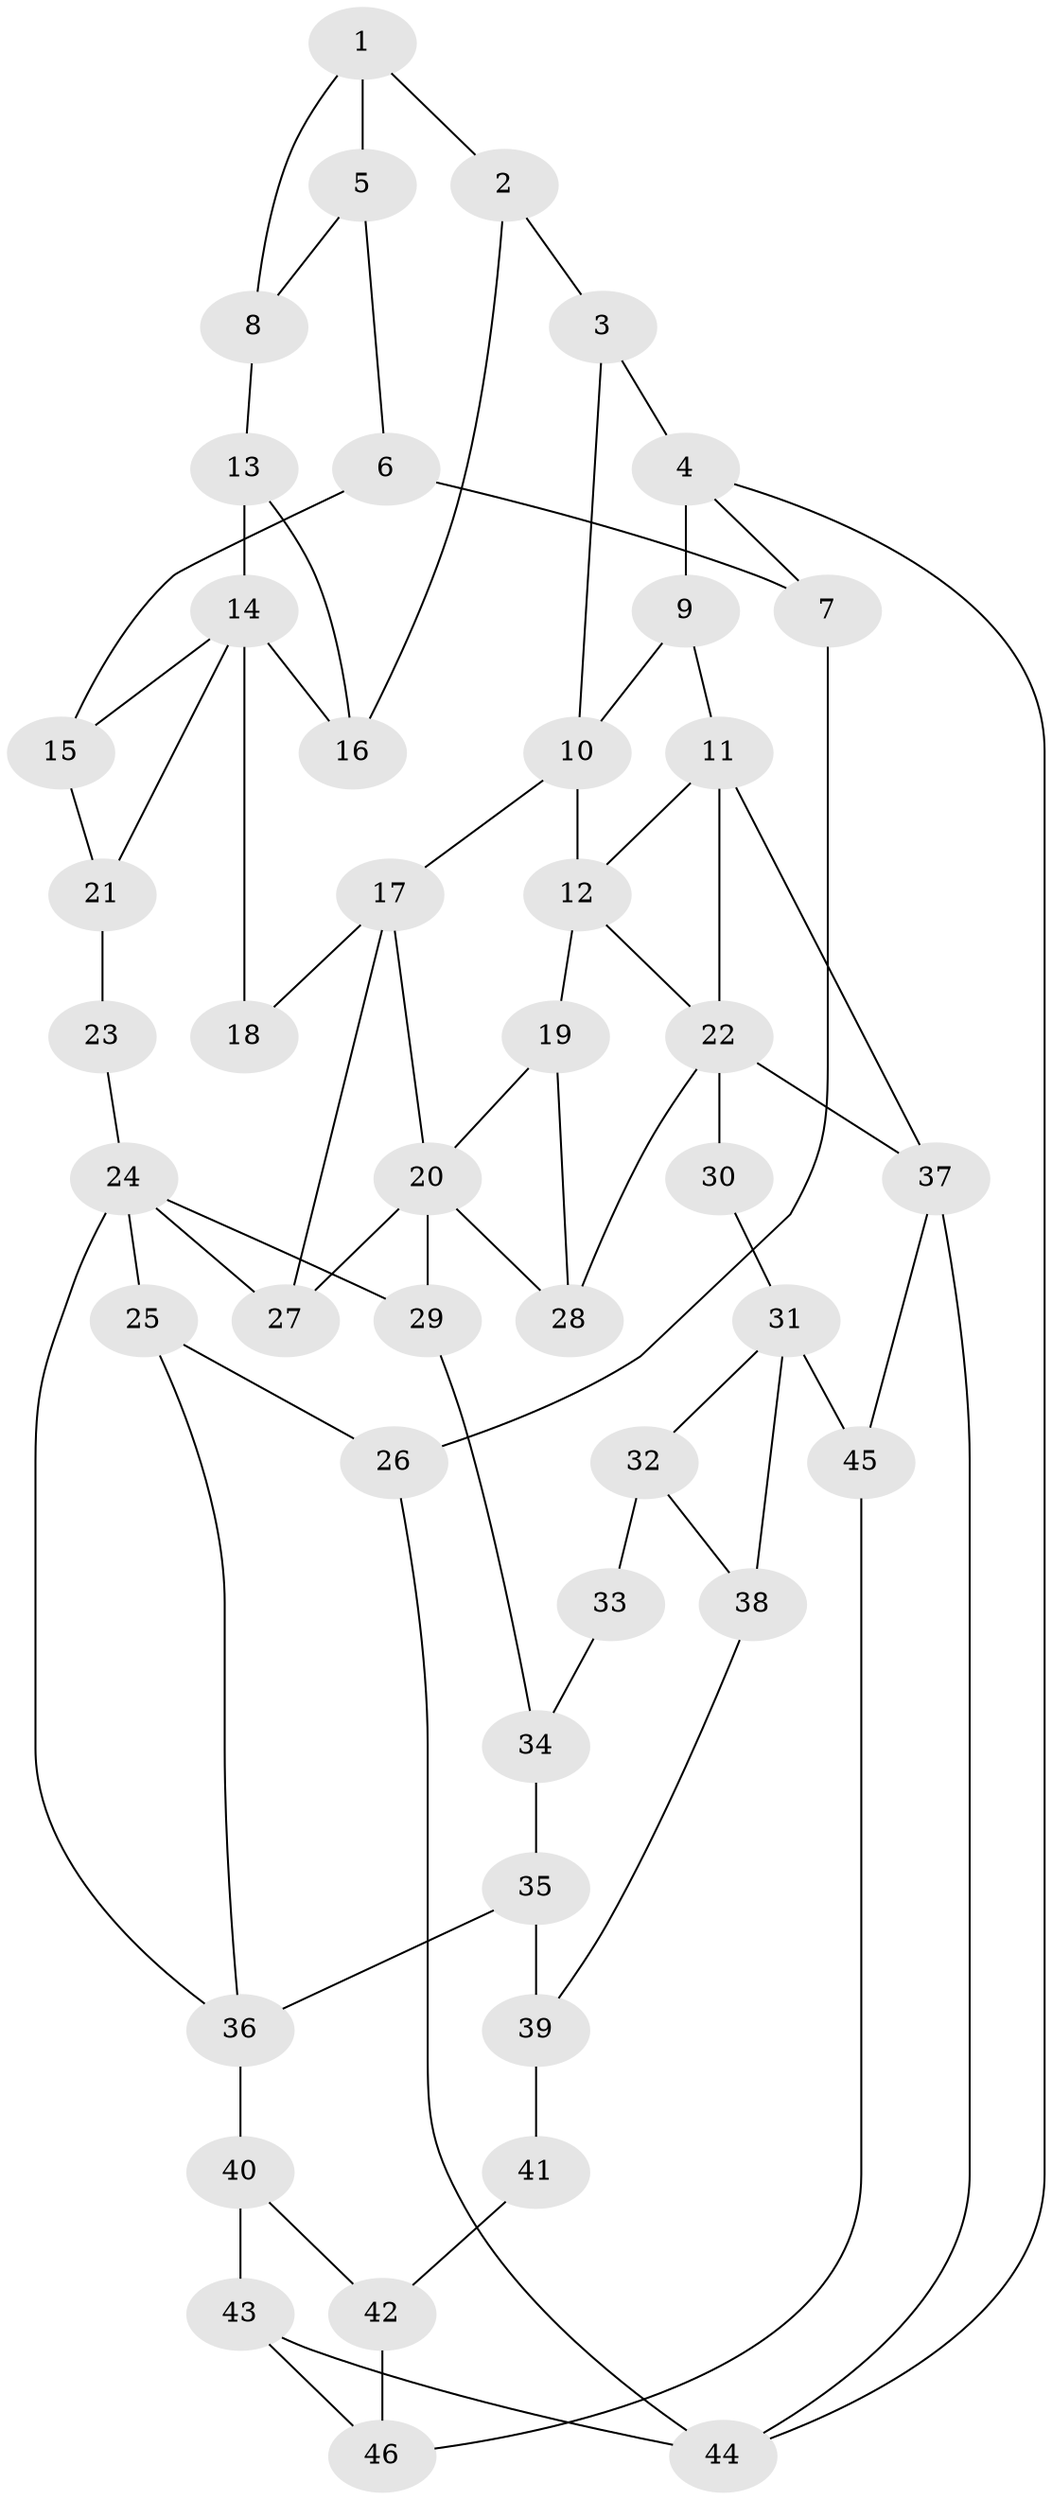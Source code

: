 // original degree distribution, {3: 0.02197802197802198, 4: 0.23076923076923078, 6: 0.1978021978021978, 5: 0.5494505494505495}
// Generated by graph-tools (version 1.1) at 2025/54/03/04/25 22:54:36]
// undirected, 46 vertices, 75 edges
graph export_dot {
  node [color=gray90,style=filled];
  1;
  2;
  3;
  4;
  5;
  6;
  7;
  8;
  9;
  10;
  11;
  12;
  13;
  14;
  15;
  16;
  17;
  18;
  19;
  20;
  21;
  22;
  23;
  24;
  25;
  26;
  27;
  28;
  29;
  30;
  31;
  32;
  33;
  34;
  35;
  36;
  37;
  38;
  39;
  40;
  41;
  42;
  43;
  44;
  45;
  46;
  1 -- 2 [weight=1.0];
  1 -- 5 [weight=1.0];
  1 -- 8 [weight=1.0];
  2 -- 3 [weight=1.0];
  2 -- 16 [weight=1.0];
  3 -- 4 [weight=1.0];
  3 -- 10 [weight=1.0];
  4 -- 7 [weight=1.0];
  4 -- 9 [weight=2.0];
  4 -- 44 [weight=1.0];
  5 -- 6 [weight=1.0];
  5 -- 8 [weight=1.0];
  6 -- 7 [weight=1.0];
  6 -- 15 [weight=1.0];
  7 -- 26 [weight=1.0];
  8 -- 13 [weight=1.0];
  9 -- 10 [weight=1.0];
  9 -- 11 [weight=1.0];
  10 -- 12 [weight=2.0];
  10 -- 17 [weight=1.0];
  11 -- 12 [weight=1.0];
  11 -- 22 [weight=1.0];
  11 -- 37 [weight=1.0];
  12 -- 19 [weight=2.0];
  12 -- 22 [weight=1.0];
  13 -- 14 [weight=1.0];
  13 -- 16 [weight=1.0];
  14 -- 15 [weight=1.0];
  14 -- 16 [weight=1.0];
  14 -- 18 [weight=2.0];
  14 -- 21 [weight=1.0];
  15 -- 21 [weight=1.0];
  17 -- 18 [weight=1.0];
  17 -- 20 [weight=1.0];
  17 -- 27 [weight=1.0];
  19 -- 20 [weight=1.0];
  19 -- 28 [weight=1.0];
  20 -- 27 [weight=1.0];
  20 -- 28 [weight=1.0];
  20 -- 29 [weight=2.0];
  21 -- 23 [weight=1.0];
  22 -- 28 [weight=1.0];
  22 -- 30 [weight=2.0];
  22 -- 37 [weight=1.0];
  23 -- 24 [weight=2.0];
  24 -- 25 [weight=1.0];
  24 -- 27 [weight=1.0];
  24 -- 29 [weight=1.0];
  24 -- 36 [weight=1.0];
  25 -- 26 [weight=1.0];
  25 -- 36 [weight=1.0];
  26 -- 44 [weight=1.0];
  29 -- 34 [weight=2.0];
  30 -- 31 [weight=1.0];
  31 -- 32 [weight=3.0];
  31 -- 38 [weight=1.0];
  31 -- 45 [weight=1.0];
  32 -- 33 [weight=2.0];
  32 -- 38 [weight=1.0];
  33 -- 34 [weight=2.0];
  34 -- 35 [weight=2.0];
  35 -- 36 [weight=1.0];
  35 -- 39 [weight=1.0];
  36 -- 40 [weight=2.0];
  37 -- 44 [weight=1.0];
  37 -- 45 [weight=1.0];
  38 -- 39 [weight=1.0];
  39 -- 41 [weight=1.0];
  40 -- 42 [weight=2.0];
  40 -- 43 [weight=2.0];
  41 -- 42 [weight=2.0];
  42 -- 46 [weight=2.0];
  43 -- 44 [weight=1.0];
  43 -- 46 [weight=1.0];
  45 -- 46 [weight=1.0];
}

